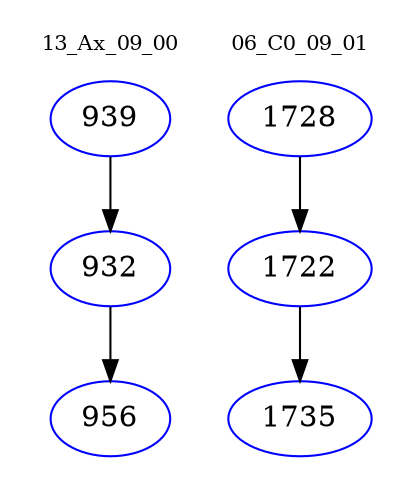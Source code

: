 digraph{
subgraph cluster_0 {
color = white
label = "13_Ax_09_00";
fontsize=10;
T0_939 [label="939", color="blue"]
T0_939 -> T0_932 [color="black"]
T0_932 [label="932", color="blue"]
T0_932 -> T0_956 [color="black"]
T0_956 [label="956", color="blue"]
}
subgraph cluster_1 {
color = white
label = "06_C0_09_01";
fontsize=10;
T1_1728 [label="1728", color="blue"]
T1_1728 -> T1_1722 [color="black"]
T1_1722 [label="1722", color="blue"]
T1_1722 -> T1_1735 [color="black"]
T1_1735 [label="1735", color="blue"]
}
}
